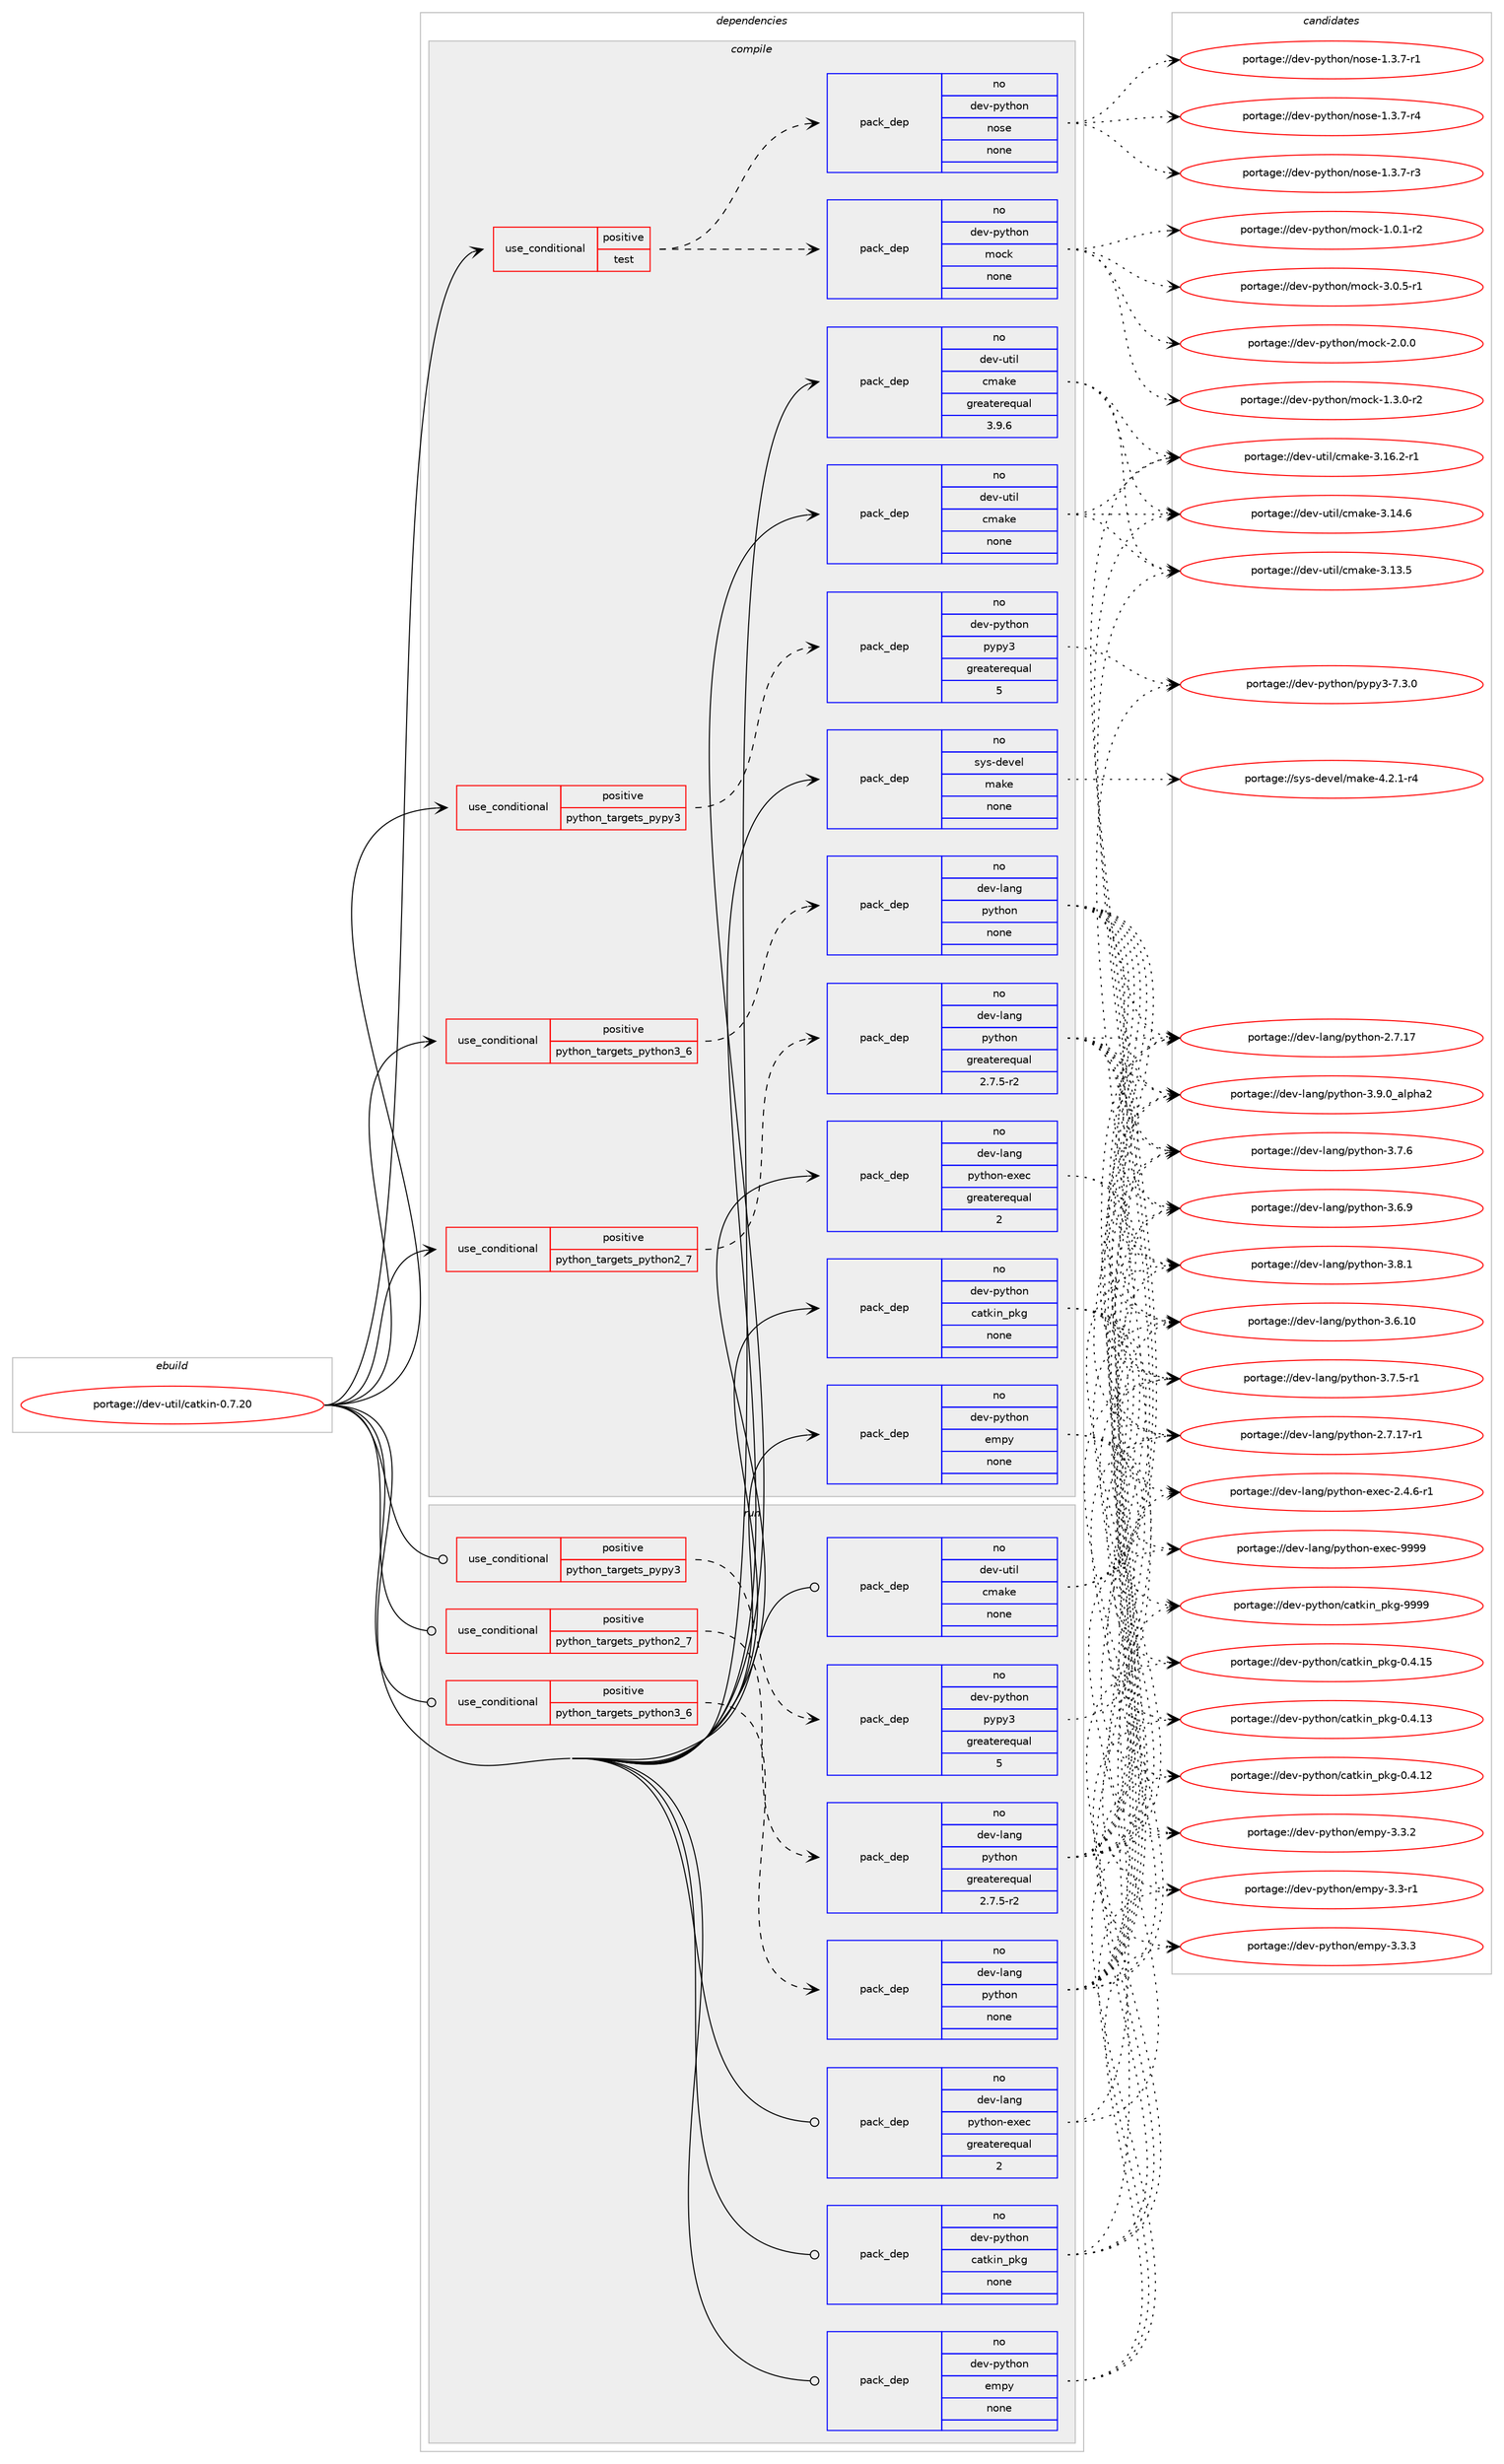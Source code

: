 digraph prolog {

# *************
# Graph options
# *************

newrank=true;
concentrate=true;
compound=true;
graph [rankdir=LR,fontname=Helvetica,fontsize=10,ranksep=1.5];#, ranksep=2.5, nodesep=0.2];
edge  [arrowhead=vee];
node  [fontname=Helvetica,fontsize=10];

# **********
# The ebuild
# **********

subgraph cluster_leftcol {
color=gray;
label=<<i>ebuild</i>>;
id [label="portage://dev-util/catkin-0.7.20", color=red, width=4, href="../dev-util/catkin-0.7.20.svg"];
}

# ****************
# The dependencies
# ****************

subgraph cluster_midcol {
color=gray;
label=<<i>dependencies</i>>;
subgraph cluster_compile {
fillcolor="#eeeeee";
style=filled;
label=<<i>compile</i>>;
subgraph cond63405 {
dependency305216 [label=<<TABLE BORDER="0" CELLBORDER="1" CELLSPACING="0" CELLPADDING="4"><TR><TD ROWSPAN="3" CELLPADDING="10">use_conditional</TD></TR><TR><TD>positive</TD></TR><TR><TD>python_targets_pypy3</TD></TR></TABLE>>, shape=none, color=red];
subgraph pack237139 {
dependency305217 [label=<<TABLE BORDER="0" CELLBORDER="1" CELLSPACING="0" CELLPADDING="4" WIDTH="220"><TR><TD ROWSPAN="6" CELLPADDING="30">pack_dep</TD></TR><TR><TD WIDTH="110">no</TD></TR><TR><TD>dev-python</TD></TR><TR><TD>pypy3</TD></TR><TR><TD>greaterequal</TD></TR><TR><TD>5</TD></TR></TABLE>>, shape=none, color=blue];
}
dependency305216:e -> dependency305217:w [weight=20,style="dashed",arrowhead="vee"];
}
id:e -> dependency305216:w [weight=20,style="solid",arrowhead="vee"];
subgraph cond63406 {
dependency305218 [label=<<TABLE BORDER="0" CELLBORDER="1" CELLSPACING="0" CELLPADDING="4"><TR><TD ROWSPAN="3" CELLPADDING="10">use_conditional</TD></TR><TR><TD>positive</TD></TR><TR><TD>python_targets_python2_7</TD></TR></TABLE>>, shape=none, color=red];
subgraph pack237140 {
dependency305219 [label=<<TABLE BORDER="0" CELLBORDER="1" CELLSPACING="0" CELLPADDING="4" WIDTH="220"><TR><TD ROWSPAN="6" CELLPADDING="30">pack_dep</TD></TR><TR><TD WIDTH="110">no</TD></TR><TR><TD>dev-lang</TD></TR><TR><TD>python</TD></TR><TR><TD>greaterequal</TD></TR><TR><TD>2.7.5-r2</TD></TR></TABLE>>, shape=none, color=blue];
}
dependency305218:e -> dependency305219:w [weight=20,style="dashed",arrowhead="vee"];
}
id:e -> dependency305218:w [weight=20,style="solid",arrowhead="vee"];
subgraph cond63407 {
dependency305220 [label=<<TABLE BORDER="0" CELLBORDER="1" CELLSPACING="0" CELLPADDING="4"><TR><TD ROWSPAN="3" CELLPADDING="10">use_conditional</TD></TR><TR><TD>positive</TD></TR><TR><TD>python_targets_python3_6</TD></TR></TABLE>>, shape=none, color=red];
subgraph pack237141 {
dependency305221 [label=<<TABLE BORDER="0" CELLBORDER="1" CELLSPACING="0" CELLPADDING="4" WIDTH="220"><TR><TD ROWSPAN="6" CELLPADDING="30">pack_dep</TD></TR><TR><TD WIDTH="110">no</TD></TR><TR><TD>dev-lang</TD></TR><TR><TD>python</TD></TR><TR><TD>none</TD></TR><TR><TD></TD></TR></TABLE>>, shape=none, color=blue];
}
dependency305220:e -> dependency305221:w [weight=20,style="dashed",arrowhead="vee"];
}
id:e -> dependency305220:w [weight=20,style="solid",arrowhead="vee"];
subgraph cond63408 {
dependency305222 [label=<<TABLE BORDER="0" CELLBORDER="1" CELLSPACING="0" CELLPADDING="4"><TR><TD ROWSPAN="3" CELLPADDING="10">use_conditional</TD></TR><TR><TD>positive</TD></TR><TR><TD>test</TD></TR></TABLE>>, shape=none, color=red];
subgraph pack237142 {
dependency305223 [label=<<TABLE BORDER="0" CELLBORDER="1" CELLSPACING="0" CELLPADDING="4" WIDTH="220"><TR><TD ROWSPAN="6" CELLPADDING="30">pack_dep</TD></TR><TR><TD WIDTH="110">no</TD></TR><TR><TD>dev-python</TD></TR><TR><TD>nose</TD></TR><TR><TD>none</TD></TR><TR><TD></TD></TR></TABLE>>, shape=none, color=blue];
}
dependency305222:e -> dependency305223:w [weight=20,style="dashed",arrowhead="vee"];
subgraph pack237143 {
dependency305224 [label=<<TABLE BORDER="0" CELLBORDER="1" CELLSPACING="0" CELLPADDING="4" WIDTH="220"><TR><TD ROWSPAN="6" CELLPADDING="30">pack_dep</TD></TR><TR><TD WIDTH="110">no</TD></TR><TR><TD>dev-python</TD></TR><TR><TD>mock</TD></TR><TR><TD>none</TD></TR><TR><TD></TD></TR></TABLE>>, shape=none, color=blue];
}
dependency305222:e -> dependency305224:w [weight=20,style="dashed",arrowhead="vee"];
}
id:e -> dependency305222:w [weight=20,style="solid",arrowhead="vee"];
subgraph pack237144 {
dependency305225 [label=<<TABLE BORDER="0" CELLBORDER="1" CELLSPACING="0" CELLPADDING="4" WIDTH="220"><TR><TD ROWSPAN="6" CELLPADDING="30">pack_dep</TD></TR><TR><TD WIDTH="110">no</TD></TR><TR><TD>dev-lang</TD></TR><TR><TD>python-exec</TD></TR><TR><TD>greaterequal</TD></TR><TR><TD>2</TD></TR></TABLE>>, shape=none, color=blue];
}
id:e -> dependency305225:w [weight=20,style="solid",arrowhead="vee"];
subgraph pack237145 {
dependency305226 [label=<<TABLE BORDER="0" CELLBORDER="1" CELLSPACING="0" CELLPADDING="4" WIDTH="220"><TR><TD ROWSPAN="6" CELLPADDING="30">pack_dep</TD></TR><TR><TD WIDTH="110">no</TD></TR><TR><TD>dev-python</TD></TR><TR><TD>catkin_pkg</TD></TR><TR><TD>none</TD></TR><TR><TD></TD></TR></TABLE>>, shape=none, color=blue];
}
id:e -> dependency305226:w [weight=20,style="solid",arrowhead="vee"];
subgraph pack237146 {
dependency305227 [label=<<TABLE BORDER="0" CELLBORDER="1" CELLSPACING="0" CELLPADDING="4" WIDTH="220"><TR><TD ROWSPAN="6" CELLPADDING="30">pack_dep</TD></TR><TR><TD WIDTH="110">no</TD></TR><TR><TD>dev-python</TD></TR><TR><TD>empy</TD></TR><TR><TD>none</TD></TR><TR><TD></TD></TR></TABLE>>, shape=none, color=blue];
}
id:e -> dependency305227:w [weight=20,style="solid",arrowhead="vee"];
subgraph pack237147 {
dependency305228 [label=<<TABLE BORDER="0" CELLBORDER="1" CELLSPACING="0" CELLPADDING="4" WIDTH="220"><TR><TD ROWSPAN="6" CELLPADDING="30">pack_dep</TD></TR><TR><TD WIDTH="110">no</TD></TR><TR><TD>dev-util</TD></TR><TR><TD>cmake</TD></TR><TR><TD>greaterequal</TD></TR><TR><TD>3.9.6</TD></TR></TABLE>>, shape=none, color=blue];
}
id:e -> dependency305228:w [weight=20,style="solid",arrowhead="vee"];
subgraph pack237148 {
dependency305229 [label=<<TABLE BORDER="0" CELLBORDER="1" CELLSPACING="0" CELLPADDING="4" WIDTH="220"><TR><TD ROWSPAN="6" CELLPADDING="30">pack_dep</TD></TR><TR><TD WIDTH="110">no</TD></TR><TR><TD>dev-util</TD></TR><TR><TD>cmake</TD></TR><TR><TD>none</TD></TR><TR><TD></TD></TR></TABLE>>, shape=none, color=blue];
}
id:e -> dependency305229:w [weight=20,style="solid",arrowhead="vee"];
subgraph pack237149 {
dependency305230 [label=<<TABLE BORDER="0" CELLBORDER="1" CELLSPACING="0" CELLPADDING="4" WIDTH="220"><TR><TD ROWSPAN="6" CELLPADDING="30">pack_dep</TD></TR><TR><TD WIDTH="110">no</TD></TR><TR><TD>sys-devel</TD></TR><TR><TD>make</TD></TR><TR><TD>none</TD></TR><TR><TD></TD></TR></TABLE>>, shape=none, color=blue];
}
id:e -> dependency305230:w [weight=20,style="solid",arrowhead="vee"];
}
subgraph cluster_compileandrun {
fillcolor="#eeeeee";
style=filled;
label=<<i>compile and run</i>>;
}
subgraph cluster_run {
fillcolor="#eeeeee";
style=filled;
label=<<i>run</i>>;
subgraph cond63409 {
dependency305231 [label=<<TABLE BORDER="0" CELLBORDER="1" CELLSPACING="0" CELLPADDING="4"><TR><TD ROWSPAN="3" CELLPADDING="10">use_conditional</TD></TR><TR><TD>positive</TD></TR><TR><TD>python_targets_pypy3</TD></TR></TABLE>>, shape=none, color=red];
subgraph pack237150 {
dependency305232 [label=<<TABLE BORDER="0" CELLBORDER="1" CELLSPACING="0" CELLPADDING="4" WIDTH="220"><TR><TD ROWSPAN="6" CELLPADDING="30">pack_dep</TD></TR><TR><TD WIDTH="110">no</TD></TR><TR><TD>dev-python</TD></TR><TR><TD>pypy3</TD></TR><TR><TD>greaterequal</TD></TR><TR><TD>5</TD></TR></TABLE>>, shape=none, color=blue];
}
dependency305231:e -> dependency305232:w [weight=20,style="dashed",arrowhead="vee"];
}
id:e -> dependency305231:w [weight=20,style="solid",arrowhead="odot"];
subgraph cond63410 {
dependency305233 [label=<<TABLE BORDER="0" CELLBORDER="1" CELLSPACING="0" CELLPADDING="4"><TR><TD ROWSPAN="3" CELLPADDING="10">use_conditional</TD></TR><TR><TD>positive</TD></TR><TR><TD>python_targets_python2_7</TD></TR></TABLE>>, shape=none, color=red];
subgraph pack237151 {
dependency305234 [label=<<TABLE BORDER="0" CELLBORDER="1" CELLSPACING="0" CELLPADDING="4" WIDTH="220"><TR><TD ROWSPAN="6" CELLPADDING="30">pack_dep</TD></TR><TR><TD WIDTH="110">no</TD></TR><TR><TD>dev-lang</TD></TR><TR><TD>python</TD></TR><TR><TD>greaterequal</TD></TR><TR><TD>2.7.5-r2</TD></TR></TABLE>>, shape=none, color=blue];
}
dependency305233:e -> dependency305234:w [weight=20,style="dashed",arrowhead="vee"];
}
id:e -> dependency305233:w [weight=20,style="solid",arrowhead="odot"];
subgraph cond63411 {
dependency305235 [label=<<TABLE BORDER="0" CELLBORDER="1" CELLSPACING="0" CELLPADDING="4"><TR><TD ROWSPAN="3" CELLPADDING="10">use_conditional</TD></TR><TR><TD>positive</TD></TR><TR><TD>python_targets_python3_6</TD></TR></TABLE>>, shape=none, color=red];
subgraph pack237152 {
dependency305236 [label=<<TABLE BORDER="0" CELLBORDER="1" CELLSPACING="0" CELLPADDING="4" WIDTH="220"><TR><TD ROWSPAN="6" CELLPADDING="30">pack_dep</TD></TR><TR><TD WIDTH="110">no</TD></TR><TR><TD>dev-lang</TD></TR><TR><TD>python</TD></TR><TR><TD>none</TD></TR><TR><TD></TD></TR></TABLE>>, shape=none, color=blue];
}
dependency305235:e -> dependency305236:w [weight=20,style="dashed",arrowhead="vee"];
}
id:e -> dependency305235:w [weight=20,style="solid",arrowhead="odot"];
subgraph pack237153 {
dependency305237 [label=<<TABLE BORDER="0" CELLBORDER="1" CELLSPACING="0" CELLPADDING="4" WIDTH="220"><TR><TD ROWSPAN="6" CELLPADDING="30">pack_dep</TD></TR><TR><TD WIDTH="110">no</TD></TR><TR><TD>dev-lang</TD></TR><TR><TD>python-exec</TD></TR><TR><TD>greaterequal</TD></TR><TR><TD>2</TD></TR></TABLE>>, shape=none, color=blue];
}
id:e -> dependency305237:w [weight=20,style="solid",arrowhead="odot"];
subgraph pack237154 {
dependency305238 [label=<<TABLE BORDER="0" CELLBORDER="1" CELLSPACING="0" CELLPADDING="4" WIDTH="220"><TR><TD ROWSPAN="6" CELLPADDING="30">pack_dep</TD></TR><TR><TD WIDTH="110">no</TD></TR><TR><TD>dev-python</TD></TR><TR><TD>catkin_pkg</TD></TR><TR><TD>none</TD></TR><TR><TD></TD></TR></TABLE>>, shape=none, color=blue];
}
id:e -> dependency305238:w [weight=20,style="solid",arrowhead="odot"];
subgraph pack237155 {
dependency305239 [label=<<TABLE BORDER="0" CELLBORDER="1" CELLSPACING="0" CELLPADDING="4" WIDTH="220"><TR><TD ROWSPAN="6" CELLPADDING="30">pack_dep</TD></TR><TR><TD WIDTH="110">no</TD></TR><TR><TD>dev-python</TD></TR><TR><TD>empy</TD></TR><TR><TD>none</TD></TR><TR><TD></TD></TR></TABLE>>, shape=none, color=blue];
}
id:e -> dependency305239:w [weight=20,style="solid",arrowhead="odot"];
subgraph pack237156 {
dependency305240 [label=<<TABLE BORDER="0" CELLBORDER="1" CELLSPACING="0" CELLPADDING="4" WIDTH="220"><TR><TD ROWSPAN="6" CELLPADDING="30">pack_dep</TD></TR><TR><TD WIDTH="110">no</TD></TR><TR><TD>dev-util</TD></TR><TR><TD>cmake</TD></TR><TR><TD>none</TD></TR><TR><TD></TD></TR></TABLE>>, shape=none, color=blue];
}
id:e -> dependency305240:w [weight=20,style="solid",arrowhead="odot"];
}
}

# **************
# The candidates
# **************

subgraph cluster_choices {
rank=same;
color=gray;
label=<<i>candidates</i>>;

subgraph choice237139 {
color=black;
nodesep=1;
choice100101118451121211161041111104711212111212151455546514648 [label="portage://dev-python/pypy3-7.3.0", color=red, width=4,href="../dev-python/pypy3-7.3.0.svg"];
dependency305217:e -> choice100101118451121211161041111104711212111212151455546514648:w [style=dotted,weight="100"];
}
subgraph choice237140 {
color=black;
nodesep=1;
choice10010111845108971101034711212111610411111045514657464895971081121049750 [label="portage://dev-lang/python-3.9.0_alpha2", color=red, width=4,href="../dev-lang/python-3.9.0_alpha2.svg"];
choice100101118451089711010347112121116104111110455146564649 [label="portage://dev-lang/python-3.8.1", color=red, width=4,href="../dev-lang/python-3.8.1.svg"];
choice100101118451089711010347112121116104111110455146554654 [label="portage://dev-lang/python-3.7.6", color=red, width=4,href="../dev-lang/python-3.7.6.svg"];
choice1001011184510897110103471121211161041111104551465546534511449 [label="portage://dev-lang/python-3.7.5-r1", color=red, width=4,href="../dev-lang/python-3.7.5-r1.svg"];
choice100101118451089711010347112121116104111110455146544657 [label="portage://dev-lang/python-3.6.9", color=red, width=4,href="../dev-lang/python-3.6.9.svg"];
choice10010111845108971101034711212111610411111045514654464948 [label="portage://dev-lang/python-3.6.10", color=red, width=4,href="../dev-lang/python-3.6.10.svg"];
choice100101118451089711010347112121116104111110455046554649554511449 [label="portage://dev-lang/python-2.7.17-r1", color=red, width=4,href="../dev-lang/python-2.7.17-r1.svg"];
choice10010111845108971101034711212111610411111045504655464955 [label="portage://dev-lang/python-2.7.17", color=red, width=4,href="../dev-lang/python-2.7.17.svg"];
dependency305219:e -> choice10010111845108971101034711212111610411111045514657464895971081121049750:w [style=dotted,weight="100"];
dependency305219:e -> choice100101118451089711010347112121116104111110455146564649:w [style=dotted,weight="100"];
dependency305219:e -> choice100101118451089711010347112121116104111110455146554654:w [style=dotted,weight="100"];
dependency305219:e -> choice1001011184510897110103471121211161041111104551465546534511449:w [style=dotted,weight="100"];
dependency305219:e -> choice100101118451089711010347112121116104111110455146544657:w [style=dotted,weight="100"];
dependency305219:e -> choice10010111845108971101034711212111610411111045514654464948:w [style=dotted,weight="100"];
dependency305219:e -> choice100101118451089711010347112121116104111110455046554649554511449:w [style=dotted,weight="100"];
dependency305219:e -> choice10010111845108971101034711212111610411111045504655464955:w [style=dotted,weight="100"];
}
subgraph choice237141 {
color=black;
nodesep=1;
choice10010111845108971101034711212111610411111045514657464895971081121049750 [label="portage://dev-lang/python-3.9.0_alpha2", color=red, width=4,href="../dev-lang/python-3.9.0_alpha2.svg"];
choice100101118451089711010347112121116104111110455146564649 [label="portage://dev-lang/python-3.8.1", color=red, width=4,href="../dev-lang/python-3.8.1.svg"];
choice100101118451089711010347112121116104111110455146554654 [label="portage://dev-lang/python-3.7.6", color=red, width=4,href="../dev-lang/python-3.7.6.svg"];
choice1001011184510897110103471121211161041111104551465546534511449 [label="portage://dev-lang/python-3.7.5-r1", color=red, width=4,href="../dev-lang/python-3.7.5-r1.svg"];
choice100101118451089711010347112121116104111110455146544657 [label="portage://dev-lang/python-3.6.9", color=red, width=4,href="../dev-lang/python-3.6.9.svg"];
choice10010111845108971101034711212111610411111045514654464948 [label="portage://dev-lang/python-3.6.10", color=red, width=4,href="../dev-lang/python-3.6.10.svg"];
choice100101118451089711010347112121116104111110455046554649554511449 [label="portage://dev-lang/python-2.7.17-r1", color=red, width=4,href="../dev-lang/python-2.7.17-r1.svg"];
choice10010111845108971101034711212111610411111045504655464955 [label="portage://dev-lang/python-2.7.17", color=red, width=4,href="../dev-lang/python-2.7.17.svg"];
dependency305221:e -> choice10010111845108971101034711212111610411111045514657464895971081121049750:w [style=dotted,weight="100"];
dependency305221:e -> choice100101118451089711010347112121116104111110455146564649:w [style=dotted,weight="100"];
dependency305221:e -> choice100101118451089711010347112121116104111110455146554654:w [style=dotted,weight="100"];
dependency305221:e -> choice1001011184510897110103471121211161041111104551465546534511449:w [style=dotted,weight="100"];
dependency305221:e -> choice100101118451089711010347112121116104111110455146544657:w [style=dotted,weight="100"];
dependency305221:e -> choice10010111845108971101034711212111610411111045514654464948:w [style=dotted,weight="100"];
dependency305221:e -> choice100101118451089711010347112121116104111110455046554649554511449:w [style=dotted,weight="100"];
dependency305221:e -> choice10010111845108971101034711212111610411111045504655464955:w [style=dotted,weight="100"];
}
subgraph choice237142 {
color=black;
nodesep=1;
choice10010111845112121116104111110471101111151014549465146554511452 [label="portage://dev-python/nose-1.3.7-r4", color=red, width=4,href="../dev-python/nose-1.3.7-r4.svg"];
choice10010111845112121116104111110471101111151014549465146554511451 [label="portage://dev-python/nose-1.3.7-r3", color=red, width=4,href="../dev-python/nose-1.3.7-r3.svg"];
choice10010111845112121116104111110471101111151014549465146554511449 [label="portage://dev-python/nose-1.3.7-r1", color=red, width=4,href="../dev-python/nose-1.3.7-r1.svg"];
dependency305223:e -> choice10010111845112121116104111110471101111151014549465146554511452:w [style=dotted,weight="100"];
dependency305223:e -> choice10010111845112121116104111110471101111151014549465146554511451:w [style=dotted,weight="100"];
dependency305223:e -> choice10010111845112121116104111110471101111151014549465146554511449:w [style=dotted,weight="100"];
}
subgraph choice237143 {
color=black;
nodesep=1;
choice1001011184511212111610411111047109111991074551464846534511449 [label="portage://dev-python/mock-3.0.5-r1", color=red, width=4,href="../dev-python/mock-3.0.5-r1.svg"];
choice100101118451121211161041111104710911199107455046484648 [label="portage://dev-python/mock-2.0.0", color=red, width=4,href="../dev-python/mock-2.0.0.svg"];
choice1001011184511212111610411111047109111991074549465146484511450 [label="portage://dev-python/mock-1.3.0-r2", color=red, width=4,href="../dev-python/mock-1.3.0-r2.svg"];
choice1001011184511212111610411111047109111991074549464846494511450 [label="portage://dev-python/mock-1.0.1-r2", color=red, width=4,href="../dev-python/mock-1.0.1-r2.svg"];
dependency305224:e -> choice1001011184511212111610411111047109111991074551464846534511449:w [style=dotted,weight="100"];
dependency305224:e -> choice100101118451121211161041111104710911199107455046484648:w [style=dotted,weight="100"];
dependency305224:e -> choice1001011184511212111610411111047109111991074549465146484511450:w [style=dotted,weight="100"];
dependency305224:e -> choice1001011184511212111610411111047109111991074549464846494511450:w [style=dotted,weight="100"];
}
subgraph choice237144 {
color=black;
nodesep=1;
choice10010111845108971101034711212111610411111045101120101994557575757 [label="portage://dev-lang/python-exec-9999", color=red, width=4,href="../dev-lang/python-exec-9999.svg"];
choice10010111845108971101034711212111610411111045101120101994550465246544511449 [label="portage://dev-lang/python-exec-2.4.6-r1", color=red, width=4,href="../dev-lang/python-exec-2.4.6-r1.svg"];
dependency305225:e -> choice10010111845108971101034711212111610411111045101120101994557575757:w [style=dotted,weight="100"];
dependency305225:e -> choice10010111845108971101034711212111610411111045101120101994550465246544511449:w [style=dotted,weight="100"];
}
subgraph choice237145 {
color=black;
nodesep=1;
choice10010111845112121116104111110479997116107105110951121071034557575757 [label="portage://dev-python/catkin_pkg-9999", color=red, width=4,href="../dev-python/catkin_pkg-9999.svg"];
choice100101118451121211161041111104799971161071051109511210710345484652464953 [label="portage://dev-python/catkin_pkg-0.4.15", color=red, width=4,href="../dev-python/catkin_pkg-0.4.15.svg"];
choice100101118451121211161041111104799971161071051109511210710345484652464951 [label="portage://dev-python/catkin_pkg-0.4.13", color=red, width=4,href="../dev-python/catkin_pkg-0.4.13.svg"];
choice100101118451121211161041111104799971161071051109511210710345484652464950 [label="portage://dev-python/catkin_pkg-0.4.12", color=red, width=4,href="../dev-python/catkin_pkg-0.4.12.svg"];
dependency305226:e -> choice10010111845112121116104111110479997116107105110951121071034557575757:w [style=dotted,weight="100"];
dependency305226:e -> choice100101118451121211161041111104799971161071051109511210710345484652464953:w [style=dotted,weight="100"];
dependency305226:e -> choice100101118451121211161041111104799971161071051109511210710345484652464951:w [style=dotted,weight="100"];
dependency305226:e -> choice100101118451121211161041111104799971161071051109511210710345484652464950:w [style=dotted,weight="100"];
}
subgraph choice237146 {
color=black;
nodesep=1;
choice1001011184511212111610411111047101109112121455146514651 [label="portage://dev-python/empy-3.3.3", color=red, width=4,href="../dev-python/empy-3.3.3.svg"];
choice1001011184511212111610411111047101109112121455146514650 [label="portage://dev-python/empy-3.3.2", color=red, width=4,href="../dev-python/empy-3.3.2.svg"];
choice1001011184511212111610411111047101109112121455146514511449 [label="portage://dev-python/empy-3.3-r1", color=red, width=4,href="../dev-python/empy-3.3-r1.svg"];
dependency305227:e -> choice1001011184511212111610411111047101109112121455146514651:w [style=dotted,weight="100"];
dependency305227:e -> choice1001011184511212111610411111047101109112121455146514650:w [style=dotted,weight="100"];
dependency305227:e -> choice1001011184511212111610411111047101109112121455146514511449:w [style=dotted,weight="100"];
}
subgraph choice237147 {
color=black;
nodesep=1;
choice10010111845117116105108479910997107101455146495446504511449 [label="portage://dev-util/cmake-3.16.2-r1", color=red, width=4,href="../dev-util/cmake-3.16.2-r1.svg"];
choice1001011184511711610510847991099710710145514649524654 [label="portage://dev-util/cmake-3.14.6", color=red, width=4,href="../dev-util/cmake-3.14.6.svg"];
choice1001011184511711610510847991099710710145514649514653 [label="portage://dev-util/cmake-3.13.5", color=red, width=4,href="../dev-util/cmake-3.13.5.svg"];
dependency305228:e -> choice10010111845117116105108479910997107101455146495446504511449:w [style=dotted,weight="100"];
dependency305228:e -> choice1001011184511711610510847991099710710145514649524654:w [style=dotted,weight="100"];
dependency305228:e -> choice1001011184511711610510847991099710710145514649514653:w [style=dotted,weight="100"];
}
subgraph choice237148 {
color=black;
nodesep=1;
choice10010111845117116105108479910997107101455146495446504511449 [label="portage://dev-util/cmake-3.16.2-r1", color=red, width=4,href="../dev-util/cmake-3.16.2-r1.svg"];
choice1001011184511711610510847991099710710145514649524654 [label="portage://dev-util/cmake-3.14.6", color=red, width=4,href="../dev-util/cmake-3.14.6.svg"];
choice1001011184511711610510847991099710710145514649514653 [label="portage://dev-util/cmake-3.13.5", color=red, width=4,href="../dev-util/cmake-3.13.5.svg"];
dependency305229:e -> choice10010111845117116105108479910997107101455146495446504511449:w [style=dotted,weight="100"];
dependency305229:e -> choice1001011184511711610510847991099710710145514649524654:w [style=dotted,weight="100"];
dependency305229:e -> choice1001011184511711610510847991099710710145514649514653:w [style=dotted,weight="100"];
}
subgraph choice237149 {
color=black;
nodesep=1;
choice1151211154510010111810110847109971071014552465046494511452 [label="portage://sys-devel/make-4.2.1-r4", color=red, width=4,href="../sys-devel/make-4.2.1-r4.svg"];
dependency305230:e -> choice1151211154510010111810110847109971071014552465046494511452:w [style=dotted,weight="100"];
}
subgraph choice237150 {
color=black;
nodesep=1;
choice100101118451121211161041111104711212111212151455546514648 [label="portage://dev-python/pypy3-7.3.0", color=red, width=4,href="../dev-python/pypy3-7.3.0.svg"];
dependency305232:e -> choice100101118451121211161041111104711212111212151455546514648:w [style=dotted,weight="100"];
}
subgraph choice237151 {
color=black;
nodesep=1;
choice10010111845108971101034711212111610411111045514657464895971081121049750 [label="portage://dev-lang/python-3.9.0_alpha2", color=red, width=4,href="../dev-lang/python-3.9.0_alpha2.svg"];
choice100101118451089711010347112121116104111110455146564649 [label="portage://dev-lang/python-3.8.1", color=red, width=4,href="../dev-lang/python-3.8.1.svg"];
choice100101118451089711010347112121116104111110455146554654 [label="portage://dev-lang/python-3.7.6", color=red, width=4,href="../dev-lang/python-3.7.6.svg"];
choice1001011184510897110103471121211161041111104551465546534511449 [label="portage://dev-lang/python-3.7.5-r1", color=red, width=4,href="../dev-lang/python-3.7.5-r1.svg"];
choice100101118451089711010347112121116104111110455146544657 [label="portage://dev-lang/python-3.6.9", color=red, width=4,href="../dev-lang/python-3.6.9.svg"];
choice10010111845108971101034711212111610411111045514654464948 [label="portage://dev-lang/python-3.6.10", color=red, width=4,href="../dev-lang/python-3.6.10.svg"];
choice100101118451089711010347112121116104111110455046554649554511449 [label="portage://dev-lang/python-2.7.17-r1", color=red, width=4,href="../dev-lang/python-2.7.17-r1.svg"];
choice10010111845108971101034711212111610411111045504655464955 [label="portage://dev-lang/python-2.7.17", color=red, width=4,href="../dev-lang/python-2.7.17.svg"];
dependency305234:e -> choice10010111845108971101034711212111610411111045514657464895971081121049750:w [style=dotted,weight="100"];
dependency305234:e -> choice100101118451089711010347112121116104111110455146564649:w [style=dotted,weight="100"];
dependency305234:e -> choice100101118451089711010347112121116104111110455146554654:w [style=dotted,weight="100"];
dependency305234:e -> choice1001011184510897110103471121211161041111104551465546534511449:w [style=dotted,weight="100"];
dependency305234:e -> choice100101118451089711010347112121116104111110455146544657:w [style=dotted,weight="100"];
dependency305234:e -> choice10010111845108971101034711212111610411111045514654464948:w [style=dotted,weight="100"];
dependency305234:e -> choice100101118451089711010347112121116104111110455046554649554511449:w [style=dotted,weight="100"];
dependency305234:e -> choice10010111845108971101034711212111610411111045504655464955:w [style=dotted,weight="100"];
}
subgraph choice237152 {
color=black;
nodesep=1;
choice10010111845108971101034711212111610411111045514657464895971081121049750 [label="portage://dev-lang/python-3.9.0_alpha2", color=red, width=4,href="../dev-lang/python-3.9.0_alpha2.svg"];
choice100101118451089711010347112121116104111110455146564649 [label="portage://dev-lang/python-3.8.1", color=red, width=4,href="../dev-lang/python-3.8.1.svg"];
choice100101118451089711010347112121116104111110455146554654 [label="portage://dev-lang/python-3.7.6", color=red, width=4,href="../dev-lang/python-3.7.6.svg"];
choice1001011184510897110103471121211161041111104551465546534511449 [label="portage://dev-lang/python-3.7.5-r1", color=red, width=4,href="../dev-lang/python-3.7.5-r1.svg"];
choice100101118451089711010347112121116104111110455146544657 [label="portage://dev-lang/python-3.6.9", color=red, width=4,href="../dev-lang/python-3.6.9.svg"];
choice10010111845108971101034711212111610411111045514654464948 [label="portage://dev-lang/python-3.6.10", color=red, width=4,href="../dev-lang/python-3.6.10.svg"];
choice100101118451089711010347112121116104111110455046554649554511449 [label="portage://dev-lang/python-2.7.17-r1", color=red, width=4,href="../dev-lang/python-2.7.17-r1.svg"];
choice10010111845108971101034711212111610411111045504655464955 [label="portage://dev-lang/python-2.7.17", color=red, width=4,href="../dev-lang/python-2.7.17.svg"];
dependency305236:e -> choice10010111845108971101034711212111610411111045514657464895971081121049750:w [style=dotted,weight="100"];
dependency305236:e -> choice100101118451089711010347112121116104111110455146564649:w [style=dotted,weight="100"];
dependency305236:e -> choice100101118451089711010347112121116104111110455146554654:w [style=dotted,weight="100"];
dependency305236:e -> choice1001011184510897110103471121211161041111104551465546534511449:w [style=dotted,weight="100"];
dependency305236:e -> choice100101118451089711010347112121116104111110455146544657:w [style=dotted,weight="100"];
dependency305236:e -> choice10010111845108971101034711212111610411111045514654464948:w [style=dotted,weight="100"];
dependency305236:e -> choice100101118451089711010347112121116104111110455046554649554511449:w [style=dotted,weight="100"];
dependency305236:e -> choice10010111845108971101034711212111610411111045504655464955:w [style=dotted,weight="100"];
}
subgraph choice237153 {
color=black;
nodesep=1;
choice10010111845108971101034711212111610411111045101120101994557575757 [label="portage://dev-lang/python-exec-9999", color=red, width=4,href="../dev-lang/python-exec-9999.svg"];
choice10010111845108971101034711212111610411111045101120101994550465246544511449 [label="portage://dev-lang/python-exec-2.4.6-r1", color=red, width=4,href="../dev-lang/python-exec-2.4.6-r1.svg"];
dependency305237:e -> choice10010111845108971101034711212111610411111045101120101994557575757:w [style=dotted,weight="100"];
dependency305237:e -> choice10010111845108971101034711212111610411111045101120101994550465246544511449:w [style=dotted,weight="100"];
}
subgraph choice237154 {
color=black;
nodesep=1;
choice10010111845112121116104111110479997116107105110951121071034557575757 [label="portage://dev-python/catkin_pkg-9999", color=red, width=4,href="../dev-python/catkin_pkg-9999.svg"];
choice100101118451121211161041111104799971161071051109511210710345484652464953 [label="portage://dev-python/catkin_pkg-0.4.15", color=red, width=4,href="../dev-python/catkin_pkg-0.4.15.svg"];
choice100101118451121211161041111104799971161071051109511210710345484652464951 [label="portage://dev-python/catkin_pkg-0.4.13", color=red, width=4,href="../dev-python/catkin_pkg-0.4.13.svg"];
choice100101118451121211161041111104799971161071051109511210710345484652464950 [label="portage://dev-python/catkin_pkg-0.4.12", color=red, width=4,href="../dev-python/catkin_pkg-0.4.12.svg"];
dependency305238:e -> choice10010111845112121116104111110479997116107105110951121071034557575757:w [style=dotted,weight="100"];
dependency305238:e -> choice100101118451121211161041111104799971161071051109511210710345484652464953:w [style=dotted,weight="100"];
dependency305238:e -> choice100101118451121211161041111104799971161071051109511210710345484652464951:w [style=dotted,weight="100"];
dependency305238:e -> choice100101118451121211161041111104799971161071051109511210710345484652464950:w [style=dotted,weight="100"];
}
subgraph choice237155 {
color=black;
nodesep=1;
choice1001011184511212111610411111047101109112121455146514651 [label="portage://dev-python/empy-3.3.3", color=red, width=4,href="../dev-python/empy-3.3.3.svg"];
choice1001011184511212111610411111047101109112121455146514650 [label="portage://dev-python/empy-3.3.2", color=red, width=4,href="../dev-python/empy-3.3.2.svg"];
choice1001011184511212111610411111047101109112121455146514511449 [label="portage://dev-python/empy-3.3-r1", color=red, width=4,href="../dev-python/empy-3.3-r1.svg"];
dependency305239:e -> choice1001011184511212111610411111047101109112121455146514651:w [style=dotted,weight="100"];
dependency305239:e -> choice1001011184511212111610411111047101109112121455146514650:w [style=dotted,weight="100"];
dependency305239:e -> choice1001011184511212111610411111047101109112121455146514511449:w [style=dotted,weight="100"];
}
subgraph choice237156 {
color=black;
nodesep=1;
choice10010111845117116105108479910997107101455146495446504511449 [label="portage://dev-util/cmake-3.16.2-r1", color=red, width=4,href="../dev-util/cmake-3.16.2-r1.svg"];
choice1001011184511711610510847991099710710145514649524654 [label="portage://dev-util/cmake-3.14.6", color=red, width=4,href="../dev-util/cmake-3.14.6.svg"];
choice1001011184511711610510847991099710710145514649514653 [label="portage://dev-util/cmake-3.13.5", color=red, width=4,href="../dev-util/cmake-3.13.5.svg"];
dependency305240:e -> choice10010111845117116105108479910997107101455146495446504511449:w [style=dotted,weight="100"];
dependency305240:e -> choice1001011184511711610510847991099710710145514649524654:w [style=dotted,weight="100"];
dependency305240:e -> choice1001011184511711610510847991099710710145514649514653:w [style=dotted,weight="100"];
}
}

}
